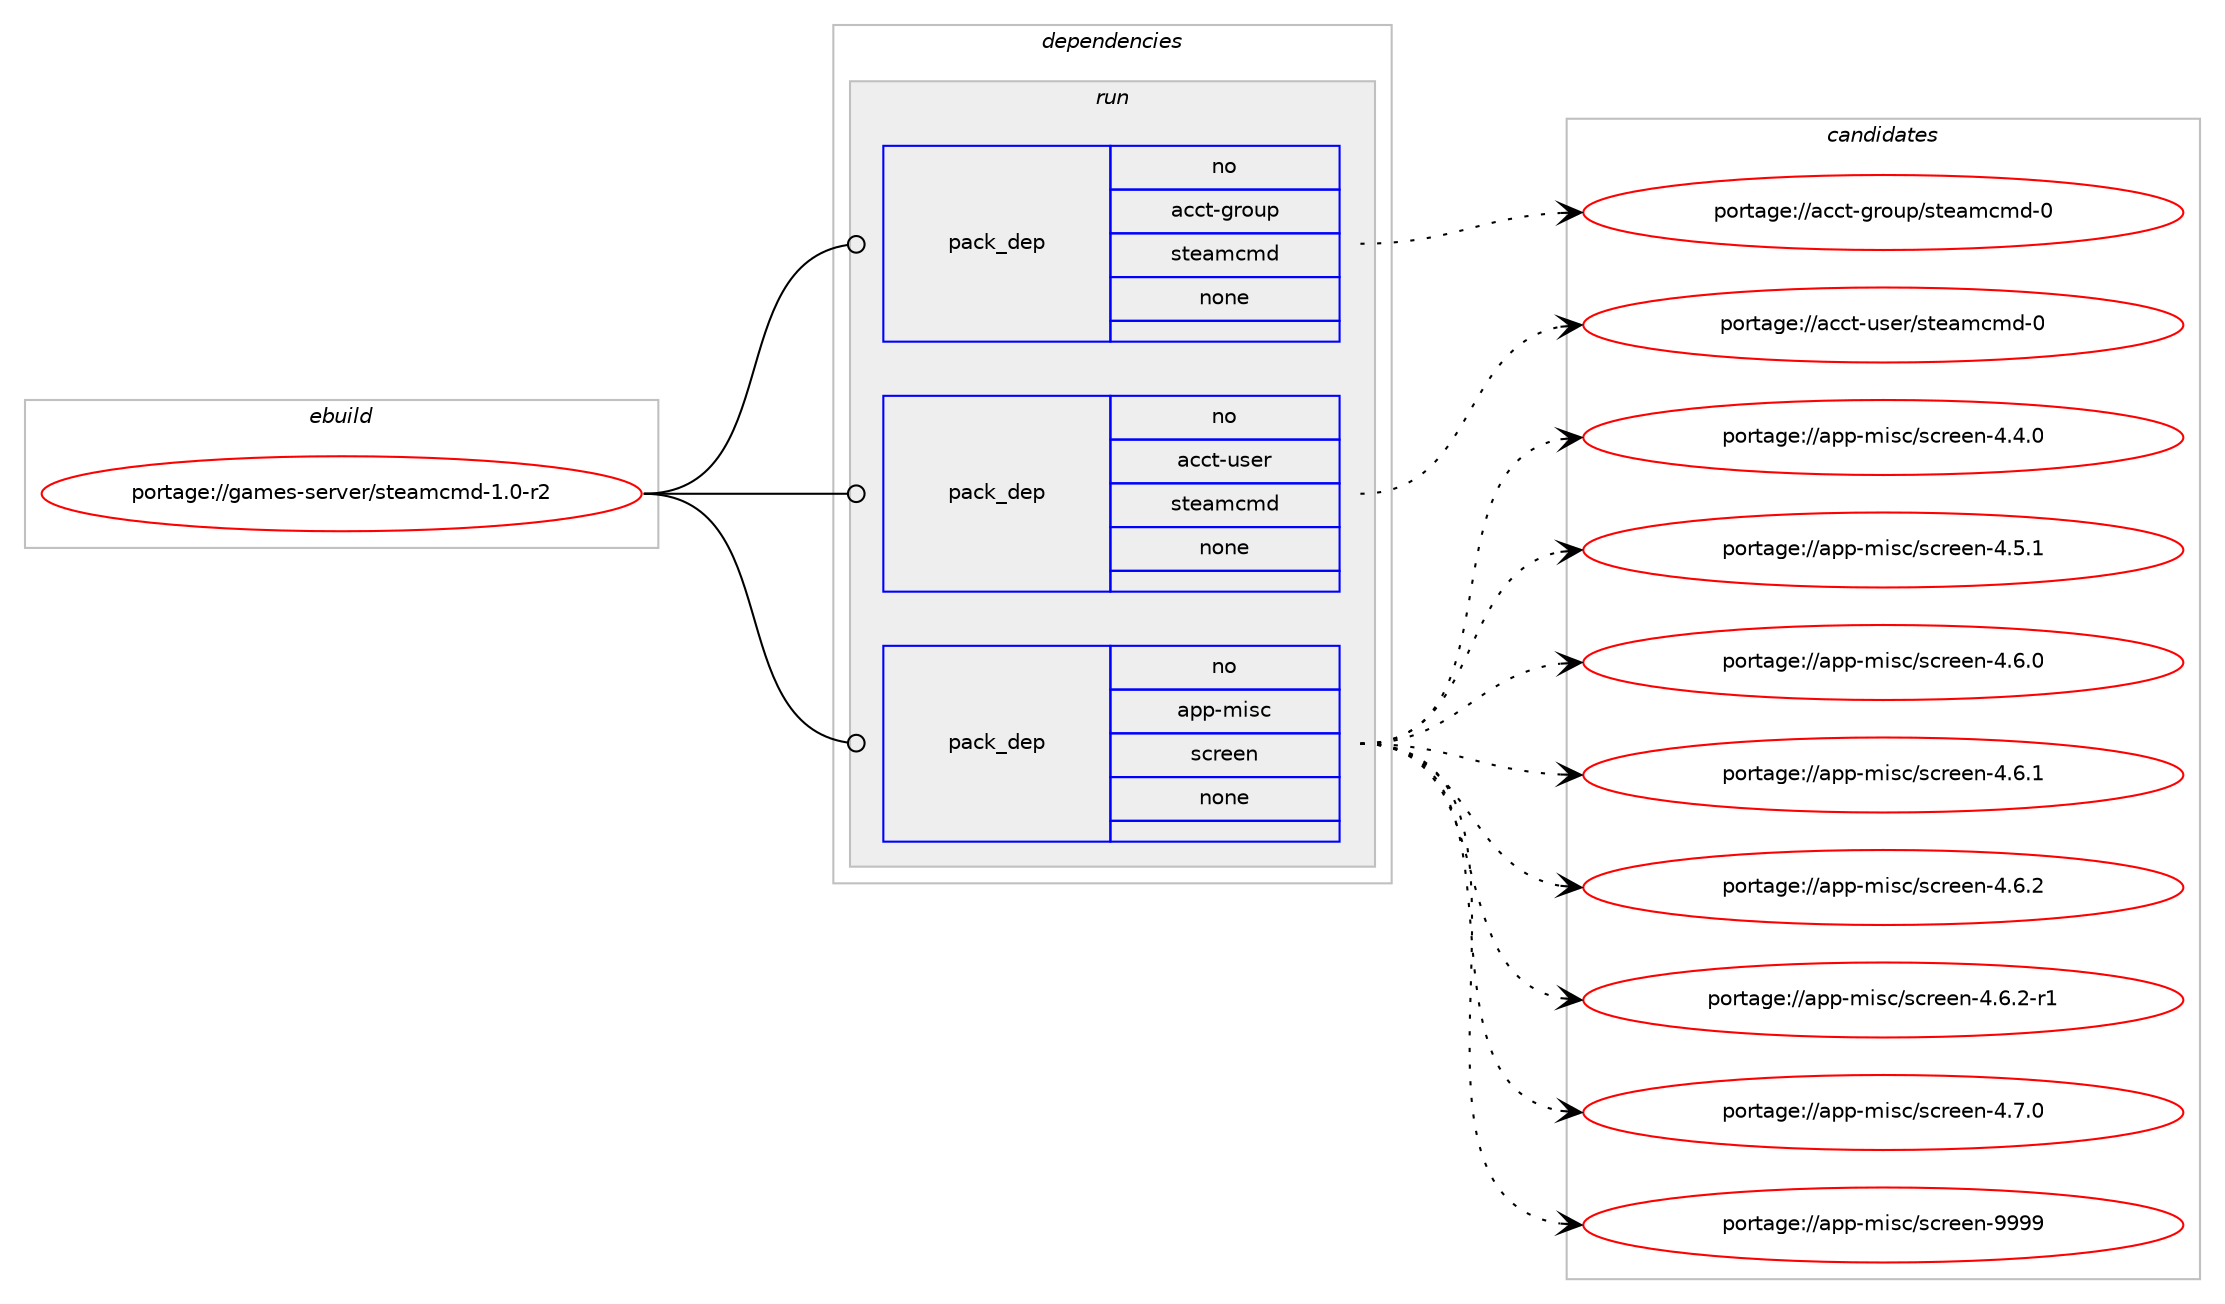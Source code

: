 digraph prolog {

# *************
# Graph options
# *************

newrank=true;
concentrate=true;
compound=true;
graph [rankdir=LR,fontname=Helvetica,fontsize=10,ranksep=1.5];#, ranksep=2.5, nodesep=0.2];
edge  [arrowhead=vee];
node  [fontname=Helvetica,fontsize=10];

# **********
# The ebuild
# **********

subgraph cluster_leftcol {
color=gray;
rank=same;
label=<<i>ebuild</i>>;
id [label="portage://games-server/steamcmd-1.0-r2", color=red, width=4, href="../games-server/steamcmd-1.0-r2.svg"];
}

# ****************
# The dependencies
# ****************

subgraph cluster_midcol {
color=gray;
label=<<i>dependencies</i>>;
subgraph cluster_compile {
fillcolor="#eeeeee";
style=filled;
label=<<i>compile</i>>;
}
subgraph cluster_compileandrun {
fillcolor="#eeeeee";
style=filled;
label=<<i>compile and run</i>>;
}
subgraph cluster_run {
fillcolor="#eeeeee";
style=filled;
label=<<i>run</i>>;
subgraph pack198296 {
dependency275965 [label=<<TABLE BORDER="0" CELLBORDER="1" CELLSPACING="0" CELLPADDING="4" WIDTH="220"><TR><TD ROWSPAN="6" CELLPADDING="30">pack_dep</TD></TR><TR><TD WIDTH="110">no</TD></TR><TR><TD>acct-group</TD></TR><TR><TD>steamcmd</TD></TR><TR><TD>none</TD></TR><TR><TD></TD></TR></TABLE>>, shape=none, color=blue];
}
id:e -> dependency275965:w [weight=20,style="solid",arrowhead="odot"];
subgraph pack198297 {
dependency275966 [label=<<TABLE BORDER="0" CELLBORDER="1" CELLSPACING="0" CELLPADDING="4" WIDTH="220"><TR><TD ROWSPAN="6" CELLPADDING="30">pack_dep</TD></TR><TR><TD WIDTH="110">no</TD></TR><TR><TD>acct-user</TD></TR><TR><TD>steamcmd</TD></TR><TR><TD>none</TD></TR><TR><TD></TD></TR></TABLE>>, shape=none, color=blue];
}
id:e -> dependency275966:w [weight=20,style="solid",arrowhead="odot"];
subgraph pack198298 {
dependency275967 [label=<<TABLE BORDER="0" CELLBORDER="1" CELLSPACING="0" CELLPADDING="4" WIDTH="220"><TR><TD ROWSPAN="6" CELLPADDING="30">pack_dep</TD></TR><TR><TD WIDTH="110">no</TD></TR><TR><TD>app-misc</TD></TR><TR><TD>screen</TD></TR><TR><TD>none</TD></TR><TR><TD></TD></TR></TABLE>>, shape=none, color=blue];
}
id:e -> dependency275967:w [weight=20,style="solid",arrowhead="odot"];
}
}

# **************
# The candidates
# **************

subgraph cluster_choices {
rank=same;
color=gray;
label=<<i>candidates</i>>;

subgraph choice198296 {
color=black;
nodesep=1;
choiceportage979999116451031141111171124711511610197109991091004548 [label="portage://acct-group/steamcmd-0", color=red, width=4,href="../acct-group/steamcmd-0.svg"];
dependency275965:e -> choiceportage979999116451031141111171124711511610197109991091004548:w [style=dotted,weight="100"];
}
subgraph choice198297 {
color=black;
nodesep=1;
choiceportage979999116451171151011144711511610197109991091004548 [label="portage://acct-user/steamcmd-0", color=red, width=4,href="../acct-user/steamcmd-0.svg"];
dependency275966:e -> choiceportage979999116451171151011144711511610197109991091004548:w [style=dotted,weight="100"];
}
subgraph choice198298 {
color=black;
nodesep=1;
choiceportage9711211245109105115994711599114101101110455246524648 [label="portage://app-misc/screen-4.4.0", color=red, width=4,href="../app-misc/screen-4.4.0.svg"];
choiceportage9711211245109105115994711599114101101110455246534649 [label="portage://app-misc/screen-4.5.1", color=red, width=4,href="../app-misc/screen-4.5.1.svg"];
choiceportage9711211245109105115994711599114101101110455246544648 [label="portage://app-misc/screen-4.6.0", color=red, width=4,href="../app-misc/screen-4.6.0.svg"];
choiceportage9711211245109105115994711599114101101110455246544649 [label="portage://app-misc/screen-4.6.1", color=red, width=4,href="../app-misc/screen-4.6.1.svg"];
choiceportage9711211245109105115994711599114101101110455246544650 [label="portage://app-misc/screen-4.6.2", color=red, width=4,href="../app-misc/screen-4.6.2.svg"];
choiceportage97112112451091051159947115991141011011104552465446504511449 [label="portage://app-misc/screen-4.6.2-r1", color=red, width=4,href="../app-misc/screen-4.6.2-r1.svg"];
choiceportage9711211245109105115994711599114101101110455246554648 [label="portage://app-misc/screen-4.7.0", color=red, width=4,href="../app-misc/screen-4.7.0.svg"];
choiceportage97112112451091051159947115991141011011104557575757 [label="portage://app-misc/screen-9999", color=red, width=4,href="../app-misc/screen-9999.svg"];
dependency275967:e -> choiceportage9711211245109105115994711599114101101110455246524648:w [style=dotted,weight="100"];
dependency275967:e -> choiceportage9711211245109105115994711599114101101110455246534649:w [style=dotted,weight="100"];
dependency275967:e -> choiceportage9711211245109105115994711599114101101110455246544648:w [style=dotted,weight="100"];
dependency275967:e -> choiceportage9711211245109105115994711599114101101110455246544649:w [style=dotted,weight="100"];
dependency275967:e -> choiceportage9711211245109105115994711599114101101110455246544650:w [style=dotted,weight="100"];
dependency275967:e -> choiceportage97112112451091051159947115991141011011104552465446504511449:w [style=dotted,weight="100"];
dependency275967:e -> choiceportage9711211245109105115994711599114101101110455246554648:w [style=dotted,weight="100"];
dependency275967:e -> choiceportage97112112451091051159947115991141011011104557575757:w [style=dotted,weight="100"];
}
}

}
